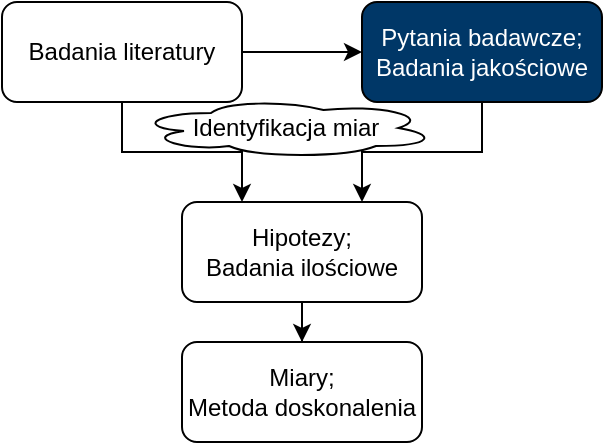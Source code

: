 <mxfile version="25.0.2">
  <diagram name="Strona-1" id="U9l9rVQmlo6ytmJtd3gP">
    <mxGraphModel dx="797" dy="498" grid="1" gridSize="10" guides="1" tooltips="1" connect="1" arrows="1" fold="1" page="1" pageScale="1" pageWidth="827" pageHeight="1169" math="0" shadow="0">
      <root>
        <mxCell id="0" />
        <mxCell id="1" parent="0" />
        <mxCell id="bNWB7Fb8V5fuGfrlmmJ6-3" value="" style="edgeStyle=orthogonalEdgeStyle;rounded=0;orthogonalLoop=1;jettySize=auto;html=1;" parent="1" source="bNWB7Fb8V5fuGfrlmmJ6-1" target="bNWB7Fb8V5fuGfrlmmJ6-2" edge="1">
          <mxGeometry relative="1" as="geometry" />
        </mxCell>
        <mxCell id="bNWB7Fb8V5fuGfrlmmJ6-11" style="edgeStyle=elbowEdgeStyle;rounded=0;orthogonalLoop=1;jettySize=auto;html=1;exitX=0.5;exitY=1;exitDx=0;exitDy=0;elbow=vertical;entryX=0.25;entryY=0;entryDx=0;entryDy=0;" parent="1" source="bNWB7Fb8V5fuGfrlmmJ6-1" target="bNWB7Fb8V5fuGfrlmmJ6-4" edge="1">
          <mxGeometry relative="1" as="geometry">
            <mxPoint x="190" y="130.0" as="targetPoint" />
          </mxGeometry>
        </mxCell>
        <mxCell id="bNWB7Fb8V5fuGfrlmmJ6-1" value="Badania literatury" style="rounded=1;whiteSpace=wrap;html=1;" parent="1" vertex="1">
          <mxGeometry x="40" y="40" width="120" height="50" as="geometry" />
        </mxCell>
        <mxCell id="bNWB7Fb8V5fuGfrlmmJ6-10" style="rounded=0;orthogonalLoop=1;jettySize=auto;html=1;exitX=0.5;exitY=1;exitDx=0;exitDy=0;entryX=0.75;entryY=0;entryDx=0;entryDy=0;edgeStyle=elbowEdgeStyle;elbow=vertical;" parent="1" source="bNWB7Fb8V5fuGfrlmmJ6-2" target="bNWB7Fb8V5fuGfrlmmJ6-4" edge="1">
          <mxGeometry relative="1" as="geometry" />
        </mxCell>
        <mxCell id="bNWB7Fb8V5fuGfrlmmJ6-2" value="&lt;div&gt;&lt;font color=&quot;#ffffff&quot;&gt;Pytania badawcze;&lt;/font&gt;&lt;/div&gt;&lt;div&gt;&lt;font color=&quot;#ffffff&quot;&gt;Badania jakościowe&lt;/font&gt;&lt;/div&gt;" style="rounded=1;whiteSpace=wrap;html=1;fillColor=#003767;" parent="1" vertex="1">
          <mxGeometry x="220" y="40" width="120" height="50" as="geometry" />
        </mxCell>
        <mxCell id="bNWB7Fb8V5fuGfrlmmJ6-8" value="" style="edgeStyle=orthogonalEdgeStyle;rounded=0;orthogonalLoop=1;jettySize=auto;html=1;" parent="1" source="bNWB7Fb8V5fuGfrlmmJ6-4" target="bNWB7Fb8V5fuGfrlmmJ6-7" edge="1">
          <mxGeometry relative="1" as="geometry" />
        </mxCell>
        <mxCell id="bNWB7Fb8V5fuGfrlmmJ6-4" value="Hipotezy;&lt;br&gt;Badania ilościowe" style="rounded=1;whiteSpace=wrap;html=1;" parent="1" vertex="1">
          <mxGeometry x="130" y="140" width="120" height="50" as="geometry" />
        </mxCell>
        <mxCell id="bNWB7Fb8V5fuGfrlmmJ6-7" value="Miary;&lt;br&gt;Metoda doskonalenia" style="rounded=1;whiteSpace=wrap;html=1;" parent="1" vertex="1">
          <mxGeometry x="130" y="210" width="120" height="50" as="geometry" />
        </mxCell>
        <mxCell id="bNWB7Fb8V5fuGfrlmmJ6-14" style="edgeStyle=orthogonalEdgeStyle;rounded=0;orthogonalLoop=1;jettySize=auto;html=1;exitX=0.5;exitY=1;exitDx=0;exitDy=0;" parent="1" edge="1">
          <mxGeometry relative="1" as="geometry">
            <mxPoint x="190" y="120.0" as="sourcePoint" />
            <mxPoint x="190" y="120.0" as="targetPoint" />
          </mxGeometry>
        </mxCell>
        <mxCell id="bNWB7Fb8V5fuGfrlmmJ6-15" value="Identyfikacja miar" style="ellipse;shape=cloud;whiteSpace=wrap;html=1;" parent="1" vertex="1">
          <mxGeometry x="107" y="88" width="150" height="30" as="geometry" />
        </mxCell>
      </root>
    </mxGraphModel>
  </diagram>
</mxfile>
